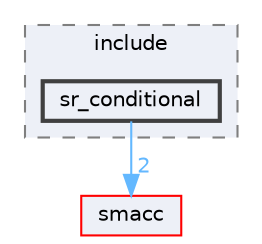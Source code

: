 digraph "smacc_state_reactor_library/sr_conditional/include/sr_conditional"
{
 // LATEX_PDF_SIZE
  bgcolor="transparent";
  edge [fontname=Helvetica,fontsize=10,labelfontname=Helvetica,labelfontsize=10];
  node [fontname=Helvetica,fontsize=10,shape=box,height=0.2,width=0.4];
  compound=true
  subgraph clusterdir_59e7812dab75bd42c9a58b867a4f2e1c {
    graph [ bgcolor="#edf0f7", pencolor="grey50", label="include", fontname=Helvetica,fontsize=10 style="filled,dashed", URL="dir_59e7812dab75bd42c9a58b867a4f2e1c.html",tooltip=""]
  dir_4b9cf7cdcca908a2d7027df302f56b88 [label="sr_conditional", fillcolor="#edf0f7", color="grey25", style="filled,bold", URL="dir_4b9cf7cdcca908a2d7027df302f56b88.html",tooltip=""];
  }
  dir_6e3e4532ae0db906acb0c92fce514b9e [label="smacc", fillcolor="#edf0f7", color="red", style="filled", URL="dir_6e3e4532ae0db906acb0c92fce514b9e.html",tooltip=""];
  dir_4b9cf7cdcca908a2d7027df302f56b88->dir_6e3e4532ae0db906acb0c92fce514b9e [headlabel="2", labeldistance=1.5 headhref="dir_000103_000090.html" color="steelblue1" fontcolor="steelblue1"];
}
